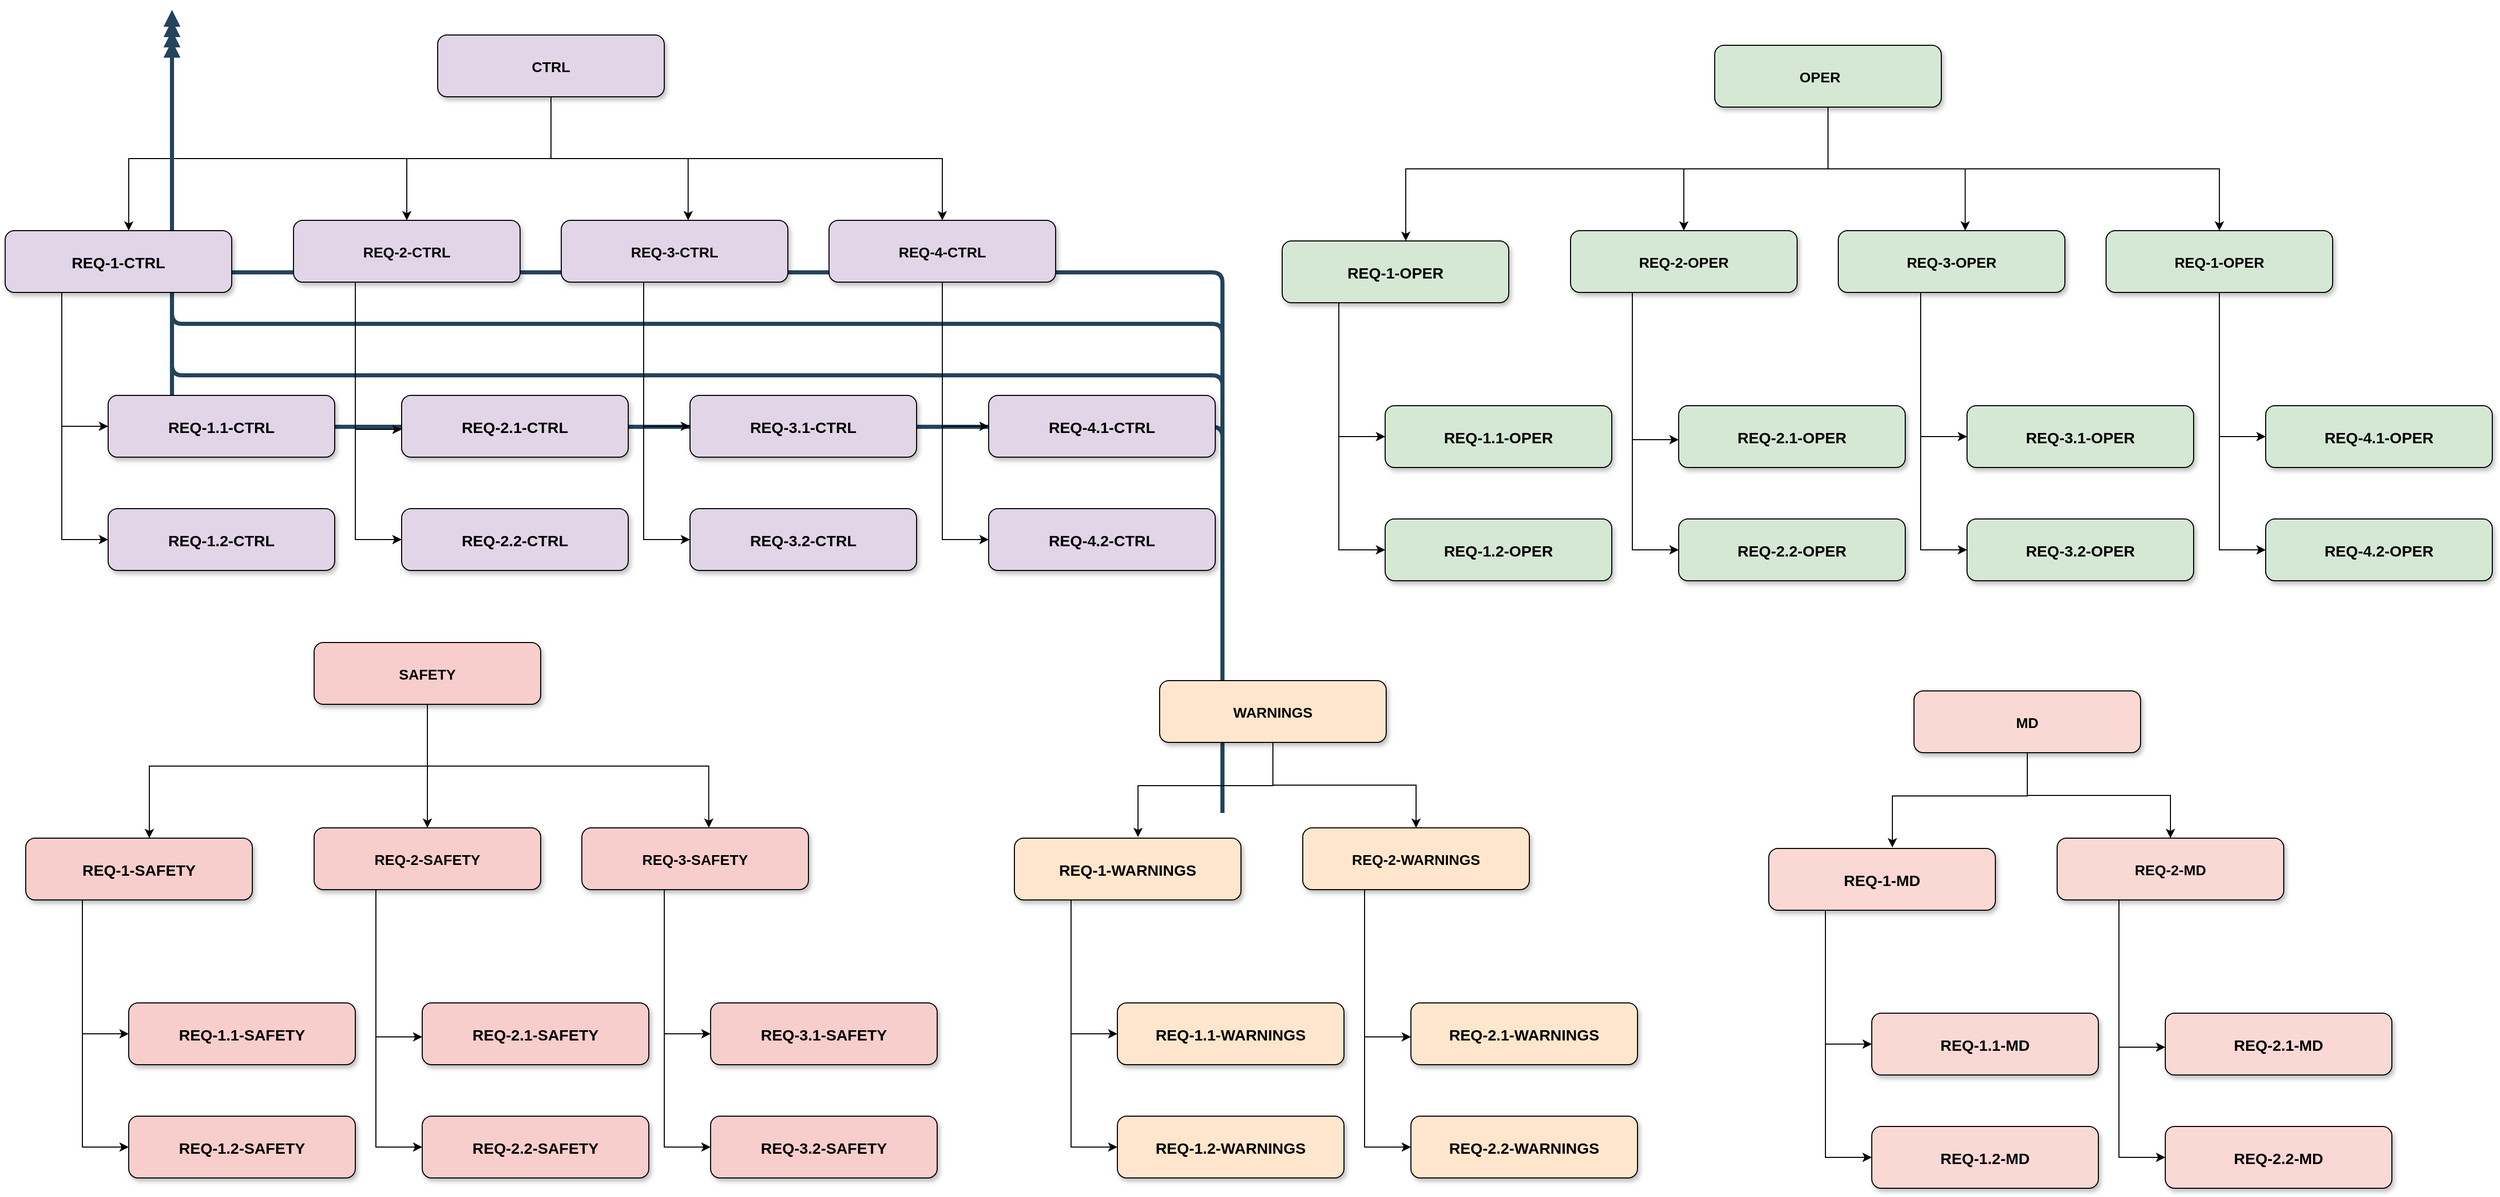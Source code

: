 <mxfile version="22.1.1" type="github">
  <diagram name="Page-1" id="97916047-d0de-89f5-080d-49f4d83e522f">
    <mxGraphModel dx="2963" dy="1611" grid="1" gridSize="10" guides="1" tooltips="1" connect="1" arrows="1" fold="1" page="1" pageScale="1.5" pageWidth="1654" pageHeight="1169" background="none" math="0" shadow="0">
      <root>
        <mxCell id="0" />
        <mxCell id="1" parent="0" />
        <mxCell id="QYUV3FebLu_o-XNJqs9x-66" value="" style="edgeStyle=orthogonalEdgeStyle;rounded=0;orthogonalLoop=1;jettySize=auto;html=1;fillColor=#e1d5e7;strokeColor=#000000;" edge="1" parent="1" source="3" target="QYUV3FebLu_o-XNJqs9x-65">
          <mxGeometry relative="1" as="geometry">
            <Array as="points">
              <mxPoint x="540" y="310" />
              <mxPoint x="130" y="310" />
            </Array>
          </mxGeometry>
        </mxCell>
        <mxCell id="QYUV3FebLu_o-XNJqs9x-69" style="edgeStyle=orthogonalEdgeStyle;rounded=0;orthogonalLoop=1;jettySize=auto;html=1;exitX=0.5;exitY=1;exitDx=0;exitDy=0;fillColor=#e1d5e7;strokeColor=#000000;" edge="1" parent="1" source="3" target="QYUV3FebLu_o-XNJqs9x-68">
          <mxGeometry relative="1" as="geometry" />
        </mxCell>
        <mxCell id="QYUV3FebLu_o-XNJqs9x-88" style="edgeStyle=orthogonalEdgeStyle;rounded=0;orthogonalLoop=1;jettySize=auto;html=1;exitX=0.5;exitY=1;exitDx=0;exitDy=0;entryX=0.5;entryY=0;entryDx=0;entryDy=0;fillColor=#e1d5e7;strokeColor=#000000;" edge="1" parent="1" source="3" target="QYUV3FebLu_o-XNJqs9x-87">
          <mxGeometry relative="1" as="geometry" />
        </mxCell>
        <mxCell id="3" value="CTRL" style="rounded=1;shadow=1;fontStyle=1;fontSize=14;fillColor=#e1d5e7;strokeColor=#000000;" parent="1" vertex="1">
          <mxGeometry x="430" y="190" width="220" height="60" as="geometry" />
        </mxCell>
        <mxCell id="50" value="" style="edgeStyle=elbowEdgeStyle;elbow=vertical;strokeWidth=4;endArrow=block;endFill=1;fontStyle=1;strokeColor=#23445D;" parent="1" target="24" edge="1">
          <mxGeometry x="72" y="165.5" width="100" height="100" as="geometry">
            <mxPoint x="1192" y="675.5" as="sourcePoint" />
            <mxPoint x="172" y="165.5" as="targetPoint" />
          </mxGeometry>
        </mxCell>
        <mxCell id="51" value="" style="edgeStyle=elbowEdgeStyle;elbow=vertical;strokeWidth=4;endArrow=block;endFill=1;fontStyle=1;strokeColor=#23445D;" parent="1" target="25" edge="1">
          <mxGeometry x="72" y="175.5" width="100" height="100" as="geometry">
            <mxPoint x="1192" y="765.5" as="sourcePoint" />
            <mxPoint x="172" y="175.5" as="targetPoint" />
          </mxGeometry>
        </mxCell>
        <mxCell id="52" value="" style="edgeStyle=elbowEdgeStyle;elbow=vertical;strokeWidth=4;endArrow=block;endFill=1;fontStyle=1;strokeColor=#23445D;" parent="1" target="26" edge="1">
          <mxGeometry x="72" y="185.5" width="100" height="100" as="geometry">
            <mxPoint x="1192" y="855.5" as="sourcePoint" />
            <mxPoint x="172" y="185.5" as="targetPoint" />
          </mxGeometry>
        </mxCell>
        <mxCell id="53" value="" style="edgeStyle=elbowEdgeStyle;elbow=vertical;strokeWidth=4;endArrow=block;endFill=1;fontStyle=1;strokeColor=#23445D;" parent="1" target="27" edge="1">
          <mxGeometry x="72" y="195.5" width="100" height="100" as="geometry">
            <mxPoint x="1192" y="945.5" as="sourcePoint" />
            <mxPoint x="172" y="195.5" as="targetPoint" />
          </mxGeometry>
        </mxCell>
        <mxCell id="QYUV3FebLu_o-XNJqs9x-100" style="edgeStyle=orthogonalEdgeStyle;rounded=0;orthogonalLoop=1;jettySize=auto;html=1;entryX=0;entryY=0.5;entryDx=0;entryDy=0;fontStyle=0;fontSize=9;fillColor=#e1d5e7;strokeColor=#000000;" edge="1" parent="1" source="QYUV3FebLu_o-XNJqs9x-65">
          <mxGeometry relative="1" as="geometry">
            <mxPoint x="110" y="570" as="targetPoint" />
            <mxPoint x="65" y="375" as="sourcePoint" />
            <Array as="points">
              <mxPoint x="65" y="570" />
            </Array>
          </mxGeometry>
        </mxCell>
        <mxCell id="QYUV3FebLu_o-XNJqs9x-101" style="edgeStyle=orthogonalEdgeStyle;rounded=0;orthogonalLoop=1;jettySize=auto;html=1;exitX=0.25;exitY=1;exitDx=0;exitDy=0;entryX=0;entryY=0.5;entryDx=0;entryDy=0;fontStyle=0;fontSize=9;fillColor=#e1d5e7;strokeColor=#000000;" edge="1" parent="1" source="QYUV3FebLu_o-XNJqs9x-65" target="QYUV3FebLu_o-XNJqs9x-104">
          <mxGeometry relative="1" as="geometry">
            <mxPoint x="80" y="680" as="targetPoint" />
            <Array as="points">
              <mxPoint x="65" y="680" />
            </Array>
          </mxGeometry>
        </mxCell>
        <mxCell id="QYUV3FebLu_o-XNJqs9x-65" value="REQ‐1‐CTRL" style="rounded=1;shadow=1;fontStyle=1;fontSize=15;fillColor=#e1d5e7;strokeColor=#000000;" vertex="1" parent="1">
          <mxGeometry x="10" y="380" width="220" height="60" as="geometry" />
        </mxCell>
        <mxCell id="QYUV3FebLu_o-XNJqs9x-71" style="edgeStyle=orthogonalEdgeStyle;rounded=0;orthogonalLoop=1;jettySize=auto;html=1;exitX=0.5;exitY=1;exitDx=0;exitDy=0;entryX=0.56;entryY=-0.001;entryDx=0;entryDy=0;entryPerimeter=0;fillColor=#e1d5e7;strokeColor=#000000;" edge="1" parent="1" source="3" target="QYUV3FebLu_o-XNJqs9x-70">
          <mxGeometry relative="1" as="geometry" />
        </mxCell>
        <mxCell id="QYUV3FebLu_o-XNJqs9x-103" value="REQ‐1.1‐CTRL" style="rounded=1;shadow=1;fontStyle=1;fontSize=15;fillColor=#e1d5e7;strokeColor=#000000;" vertex="1" parent="1">
          <mxGeometry x="110" y="540" width="220" height="60" as="geometry" />
        </mxCell>
        <mxCell id="QYUV3FebLu_o-XNJqs9x-104" value="REQ‐1.2‐CTRL" style="rounded=1;shadow=1;fontStyle=1;fontSize=15;fillColor=#e1d5e7;strokeColor=#000000;" vertex="1" parent="1">
          <mxGeometry x="110" y="650" width="220" height="60" as="geometry" />
        </mxCell>
        <mxCell id="QYUV3FebLu_o-XNJqs9x-105" style="edgeStyle=orthogonalEdgeStyle;rounded=0;orthogonalLoop=1;jettySize=auto;html=1;exitX=0.25;exitY=1;exitDx=0;exitDy=0;entryX=0;entryY=0.5;entryDx=0;entryDy=0;fontStyle=0;fontSize=9;fillColor=#e1d5e7;strokeColor=#000000;" edge="1" parent="1">
          <mxGeometry relative="1" as="geometry">
            <mxPoint x="395" y="573" as="targetPoint" />
            <mxPoint x="350" y="378" as="sourcePoint" />
            <Array as="points">
              <mxPoint x="350" y="573" />
            </Array>
          </mxGeometry>
        </mxCell>
        <mxCell id="QYUV3FebLu_o-XNJqs9x-106" style="edgeStyle=orthogonalEdgeStyle;rounded=0;orthogonalLoop=1;jettySize=auto;html=1;exitX=0.25;exitY=1;exitDx=0;exitDy=0;entryX=0;entryY=0.5;entryDx=0;entryDy=0;fontStyle=0;fontSize=9;fillColor=#e1d5e7;strokeColor=#000000;" edge="1" parent="1" target="QYUV3FebLu_o-XNJqs9x-108">
          <mxGeometry relative="1" as="geometry">
            <mxPoint x="365" y="680" as="targetPoint" />
            <mxPoint x="350" y="440" as="sourcePoint" />
            <Array as="points">
              <mxPoint x="350" y="680" />
            </Array>
          </mxGeometry>
        </mxCell>
        <mxCell id="QYUV3FebLu_o-XNJqs9x-107" value="REQ‐2.1‐CTRL" style="rounded=1;shadow=1;fontStyle=1;fontSize=15;fillColor=#e1d5e7;strokeColor=#000000;" vertex="1" parent="1">
          <mxGeometry x="395" y="540" width="220" height="60" as="geometry" />
        </mxCell>
        <mxCell id="QYUV3FebLu_o-XNJqs9x-108" value="REQ‐2.2‐CTRL" style="rounded=1;shadow=1;fontStyle=1;fontSize=15;fillColor=#e1d5e7;strokeColor=#000000;" vertex="1" parent="1">
          <mxGeometry x="395" y="650" width="220" height="60" as="geometry" />
        </mxCell>
        <mxCell id="QYUV3FebLu_o-XNJqs9x-109" style="edgeStyle=orthogonalEdgeStyle;rounded=0;orthogonalLoop=1;jettySize=auto;html=1;exitX=0.25;exitY=1;exitDx=0;exitDy=0;entryX=0;entryY=0.5;entryDx=0;entryDy=0;fontStyle=0;fontSize=9;fillColor=#e1d5e7;strokeColor=#000000;" edge="1" parent="1" target="QYUV3FebLu_o-XNJqs9x-111">
          <mxGeometry relative="1" as="geometry">
            <mxPoint x="645" y="565" as="targetPoint" />
            <mxPoint x="630" y="375" as="sourcePoint" />
            <Array as="points">
              <mxPoint x="630" y="570" />
            </Array>
          </mxGeometry>
        </mxCell>
        <mxCell id="QYUV3FebLu_o-XNJqs9x-110" style="edgeStyle=orthogonalEdgeStyle;rounded=0;orthogonalLoop=1;jettySize=auto;html=1;exitX=0.25;exitY=1;exitDx=0;exitDy=0;entryX=0;entryY=0.5;entryDx=0;entryDy=0;fontStyle=0;fontSize=9;fillColor=#e1d5e7;strokeColor=#000000;" edge="1" parent="1" target="QYUV3FebLu_o-XNJqs9x-112">
          <mxGeometry relative="1" as="geometry">
            <mxPoint x="645" y="680" as="targetPoint" />
            <mxPoint x="630" y="440" as="sourcePoint" />
            <Array as="points">
              <mxPoint x="630" y="680" />
            </Array>
          </mxGeometry>
        </mxCell>
        <mxCell id="QYUV3FebLu_o-XNJqs9x-111" value="REQ‐3.1‐CTRL" style="rounded=1;shadow=1;fontStyle=1;fontSize=15;fillColor=#e1d5e7;strokeColor=#000000;" vertex="1" parent="1">
          <mxGeometry x="675" y="540" width="220" height="60" as="geometry" />
        </mxCell>
        <mxCell id="QYUV3FebLu_o-XNJqs9x-112" value="REQ‐3.2‐CTRL" style="rounded=1;shadow=1;fontStyle=1;fontSize=15;fillColor=#e1d5e7;strokeColor=#000000;" vertex="1" parent="1">
          <mxGeometry x="675" y="650" width="220" height="60" as="geometry" />
        </mxCell>
        <mxCell id="QYUV3FebLu_o-XNJqs9x-113" style="edgeStyle=orthogonalEdgeStyle;rounded=0;orthogonalLoop=1;jettySize=auto;html=1;exitX=0.25;exitY=1;exitDx=0;exitDy=0;entryX=0;entryY=0.5;entryDx=0;entryDy=0;fontStyle=0;fontSize=9;fillColor=#e1d5e7;strokeColor=#000000;" edge="1" parent="1" target="QYUV3FebLu_o-XNJqs9x-115">
          <mxGeometry relative="1" as="geometry">
            <mxPoint x="935" y="565" as="targetPoint" />
            <mxPoint x="920" y="375" as="sourcePoint" />
            <Array as="points">
              <mxPoint x="920" y="570" />
            </Array>
          </mxGeometry>
        </mxCell>
        <mxCell id="QYUV3FebLu_o-XNJqs9x-114" style="edgeStyle=orthogonalEdgeStyle;rounded=0;orthogonalLoop=1;jettySize=auto;html=1;exitX=0.25;exitY=1;exitDx=0;exitDy=0;entryX=0;entryY=0.5;entryDx=0;entryDy=0;fontStyle=0;fontSize=9;fillColor=#e1d5e7;strokeColor=#000000;" edge="1" parent="1" target="QYUV3FebLu_o-XNJqs9x-116">
          <mxGeometry relative="1" as="geometry">
            <mxPoint x="935" y="680" as="targetPoint" />
            <mxPoint x="920" y="440" as="sourcePoint" />
            <Array as="points">
              <mxPoint x="920" y="680" />
            </Array>
          </mxGeometry>
        </mxCell>
        <mxCell id="QYUV3FebLu_o-XNJqs9x-115" value="REQ‐4.1‐CTRL" style="rounded=1;shadow=1;fontStyle=1;fontSize=15;fillColor=#e1d5e7;strokeColor=#000000;" vertex="1" parent="1">
          <mxGeometry x="965" y="540" width="220" height="60" as="geometry" />
        </mxCell>
        <mxCell id="QYUV3FebLu_o-XNJqs9x-116" value="REQ‐4.2‐CTRL" style="rounded=1;shadow=1;fontStyle=1;fontSize=15;fillColor=#e1d5e7;strokeColor=#000000;" vertex="1" parent="1">
          <mxGeometry x="965" y="650" width="220" height="60" as="geometry" />
        </mxCell>
        <mxCell id="QYUV3FebLu_o-XNJqs9x-68" value="REQ‐2‐CTRL" style="rounded=1;shadow=1;fontStyle=1;fontSize=14;fillColor=#e1d5e7;strokeColor=#000000;" vertex="1" parent="1">
          <mxGeometry x="290" y="370" width="220" height="60" as="geometry" />
        </mxCell>
        <mxCell id="QYUV3FebLu_o-XNJqs9x-70" value="REQ‐3‐CTRL" style="rounded=1;shadow=1;fontStyle=1;fontSize=14;fillColor=#e1d5e7;strokeColor=#000000;" vertex="1" parent="1">
          <mxGeometry x="550" y="370" width="220" height="60" as="geometry" />
        </mxCell>
        <mxCell id="QYUV3FebLu_o-XNJqs9x-87" value="REQ‐4‐CTRL" style="rounded=1;shadow=1;fontStyle=1;fontSize=14;fillColor=#e1d5e7;strokeColor=#000000;" vertex="1" parent="1">
          <mxGeometry x="810" y="370" width="220" height="60" as="geometry" />
        </mxCell>
        <mxCell id="QYUV3FebLu_o-XNJqs9x-117" value="" style="edgeStyle=orthogonalEdgeStyle;rounded=0;orthogonalLoop=1;jettySize=auto;html=1;fillColor=#d5e8d4;strokeColor=#000000;" edge="1" parent="1" source="QYUV3FebLu_o-XNJqs9x-120" target="QYUV3FebLu_o-XNJqs9x-123">
          <mxGeometry relative="1" as="geometry">
            <Array as="points">
              <mxPoint x="1780" y="320" />
              <mxPoint x="1370" y="320" />
            </Array>
          </mxGeometry>
        </mxCell>
        <mxCell id="QYUV3FebLu_o-XNJqs9x-118" style="edgeStyle=orthogonalEdgeStyle;rounded=0;orthogonalLoop=1;jettySize=auto;html=1;exitX=0.5;exitY=1;exitDx=0;exitDy=0;fillColor=#d5e8d4;strokeColor=#000000;" edge="1" parent="1" source="QYUV3FebLu_o-XNJqs9x-120" target="QYUV3FebLu_o-XNJqs9x-139">
          <mxGeometry relative="1" as="geometry" />
        </mxCell>
        <mxCell id="QYUV3FebLu_o-XNJqs9x-119" style="edgeStyle=orthogonalEdgeStyle;rounded=0;orthogonalLoop=1;jettySize=auto;html=1;exitX=0.5;exitY=1;exitDx=0;exitDy=0;entryX=0.5;entryY=0;entryDx=0;entryDy=0;fillColor=#d5e8d4;strokeColor=#000000;" edge="1" parent="1" source="QYUV3FebLu_o-XNJqs9x-120" target="QYUV3FebLu_o-XNJqs9x-141">
          <mxGeometry relative="1" as="geometry" />
        </mxCell>
        <mxCell id="QYUV3FebLu_o-XNJqs9x-120" value="OPER    " style="rounded=1;shadow=1;fontStyle=1;fontSize=14;fillColor=#d5e8d4;strokeColor=#000000;" vertex="1" parent="1">
          <mxGeometry x="1670" y="200" width="220" height="60" as="geometry" />
        </mxCell>
        <mxCell id="QYUV3FebLu_o-XNJqs9x-121" style="edgeStyle=orthogonalEdgeStyle;rounded=0;orthogonalLoop=1;jettySize=auto;html=1;entryX=0;entryY=0.5;entryDx=0;entryDy=0;fontStyle=0;fontSize=9;fillColor=#d5e8d4;strokeColor=#000000;" edge="1" parent="1" source="QYUV3FebLu_o-XNJqs9x-123">
          <mxGeometry relative="1" as="geometry">
            <mxPoint x="1350" y="580" as="targetPoint" />
            <mxPoint x="1305" y="385" as="sourcePoint" />
            <Array as="points">
              <mxPoint x="1305" y="580" />
            </Array>
          </mxGeometry>
        </mxCell>
        <mxCell id="QYUV3FebLu_o-XNJqs9x-122" style="edgeStyle=orthogonalEdgeStyle;rounded=0;orthogonalLoop=1;jettySize=auto;html=1;exitX=0.25;exitY=1;exitDx=0;exitDy=0;entryX=0;entryY=0.5;entryDx=0;entryDy=0;fontStyle=0;fontSize=9;fillColor=#d5e8d4;strokeColor=#000000;" edge="1" parent="1" source="QYUV3FebLu_o-XNJqs9x-123" target="QYUV3FebLu_o-XNJqs9x-126">
          <mxGeometry relative="1" as="geometry">
            <mxPoint x="1320" y="690" as="targetPoint" />
            <Array as="points">
              <mxPoint x="1305" y="690" />
            </Array>
          </mxGeometry>
        </mxCell>
        <mxCell id="QYUV3FebLu_o-XNJqs9x-123" value="REQ‐1‐OPER" style="rounded=1;shadow=1;fontStyle=1;fontSize=15;fillColor=#d5e8d4;strokeColor=#000000;" vertex="1" parent="1">
          <mxGeometry x="1250" y="390" width="220" height="60" as="geometry" />
        </mxCell>
        <mxCell id="QYUV3FebLu_o-XNJqs9x-124" style="edgeStyle=orthogonalEdgeStyle;rounded=0;orthogonalLoop=1;jettySize=auto;html=1;exitX=0.5;exitY=1;exitDx=0;exitDy=0;entryX=0.56;entryY=-0.001;entryDx=0;entryDy=0;entryPerimeter=0;fillColor=#d5e8d4;strokeColor=#000000;" edge="1" parent="1" source="QYUV3FebLu_o-XNJqs9x-120" target="QYUV3FebLu_o-XNJqs9x-140">
          <mxGeometry relative="1" as="geometry" />
        </mxCell>
        <mxCell id="QYUV3FebLu_o-XNJqs9x-125" value="REQ‐1.1‐OPER" style="rounded=1;shadow=1;fontStyle=1;fontSize=15;fillColor=#d5e8d4;strokeColor=#000000;" vertex="1" parent="1">
          <mxGeometry x="1350" y="550" width="220" height="60" as="geometry" />
        </mxCell>
        <mxCell id="QYUV3FebLu_o-XNJqs9x-126" value="REQ‐1.2‐OPER" style="rounded=1;shadow=1;fontStyle=1;fontSize=15;fillColor=#d5e8d4;strokeColor=#000000;" vertex="1" parent="1">
          <mxGeometry x="1350" y="660" width="220" height="60" as="geometry" />
        </mxCell>
        <mxCell id="QYUV3FebLu_o-XNJqs9x-127" style="edgeStyle=orthogonalEdgeStyle;rounded=0;orthogonalLoop=1;jettySize=auto;html=1;exitX=0.25;exitY=1;exitDx=0;exitDy=0;entryX=0;entryY=0.5;entryDx=0;entryDy=0;fontStyle=0;fontSize=9;fillColor=#d5e8d4;strokeColor=#000000;" edge="1" parent="1">
          <mxGeometry relative="1" as="geometry">
            <mxPoint x="1635" y="583" as="targetPoint" />
            <mxPoint x="1590" y="388" as="sourcePoint" />
            <Array as="points">
              <mxPoint x="1590" y="583" />
            </Array>
          </mxGeometry>
        </mxCell>
        <mxCell id="QYUV3FebLu_o-XNJqs9x-128" style="edgeStyle=orthogonalEdgeStyle;rounded=0;orthogonalLoop=1;jettySize=auto;html=1;exitX=0.25;exitY=1;exitDx=0;exitDy=0;entryX=0;entryY=0.5;entryDx=0;entryDy=0;fontStyle=0;fontSize=9;fillColor=#d5e8d4;strokeColor=#000000;" edge="1" parent="1" target="QYUV3FebLu_o-XNJqs9x-130">
          <mxGeometry relative="1" as="geometry">
            <mxPoint x="1605" y="690" as="targetPoint" />
            <mxPoint x="1590" y="450" as="sourcePoint" />
            <Array as="points">
              <mxPoint x="1590" y="690" />
            </Array>
          </mxGeometry>
        </mxCell>
        <mxCell id="QYUV3FebLu_o-XNJqs9x-129" value="REQ‐2.1‐OPER" style="rounded=1;shadow=1;fontStyle=1;fontSize=15;fillColor=#d5e8d4;strokeColor=#000000;" vertex="1" parent="1">
          <mxGeometry x="1635" y="550" width="220" height="60" as="geometry" />
        </mxCell>
        <mxCell id="QYUV3FebLu_o-XNJqs9x-130" value="REQ‐2.2‐OPER" style="rounded=1;shadow=1;fontStyle=1;fontSize=15;fillColor=#d5e8d4;strokeColor=#000000;" vertex="1" parent="1">
          <mxGeometry x="1635" y="660" width="220" height="60" as="geometry" />
        </mxCell>
        <mxCell id="QYUV3FebLu_o-XNJqs9x-131" style="edgeStyle=orthogonalEdgeStyle;rounded=0;orthogonalLoop=1;jettySize=auto;html=1;exitX=0.25;exitY=1;exitDx=0;exitDy=0;entryX=0;entryY=0.5;entryDx=0;entryDy=0;fontStyle=0;fontSize=9;fillColor=#d5e8d4;strokeColor=#000000;" edge="1" parent="1" target="QYUV3FebLu_o-XNJqs9x-133">
          <mxGeometry relative="1" as="geometry">
            <mxPoint x="1885" y="575" as="targetPoint" />
            <mxPoint x="1870" y="385" as="sourcePoint" />
            <Array as="points">
              <mxPoint x="1870" y="580" />
            </Array>
          </mxGeometry>
        </mxCell>
        <mxCell id="QYUV3FebLu_o-XNJqs9x-132" style="edgeStyle=orthogonalEdgeStyle;rounded=0;orthogonalLoop=1;jettySize=auto;html=1;exitX=0.25;exitY=1;exitDx=0;exitDy=0;entryX=0;entryY=0.5;entryDx=0;entryDy=0;fontStyle=0;fontSize=9;fillColor=#d5e8d4;strokeColor=#000000;" edge="1" parent="1" target="QYUV3FebLu_o-XNJqs9x-134">
          <mxGeometry relative="1" as="geometry">
            <mxPoint x="1885" y="690" as="targetPoint" />
            <mxPoint x="1870" y="450" as="sourcePoint" />
            <Array as="points">
              <mxPoint x="1870" y="690" />
            </Array>
          </mxGeometry>
        </mxCell>
        <mxCell id="QYUV3FebLu_o-XNJqs9x-133" value="REQ‐3.1‐OPER" style="rounded=1;shadow=1;fontStyle=1;fontSize=15;fillColor=#d5e8d4;strokeColor=#000000;" vertex="1" parent="1">
          <mxGeometry x="1915" y="550" width="220" height="60" as="geometry" />
        </mxCell>
        <mxCell id="QYUV3FebLu_o-XNJqs9x-134" value="REQ‐3.2‐OPER" style="rounded=1;shadow=1;fontStyle=1;fontSize=15;fillColor=#d5e8d4;strokeColor=#000000;" vertex="1" parent="1">
          <mxGeometry x="1915" y="660" width="220" height="60" as="geometry" />
        </mxCell>
        <mxCell id="QYUV3FebLu_o-XNJqs9x-135" style="edgeStyle=orthogonalEdgeStyle;rounded=0;orthogonalLoop=1;jettySize=auto;html=1;exitX=0.25;exitY=1;exitDx=0;exitDy=0;entryX=0;entryY=0.5;entryDx=0;entryDy=0;fontStyle=0;fontSize=9;fillColor=#d5e8d4;strokeColor=#000000;" edge="1" parent="1" target="QYUV3FebLu_o-XNJqs9x-137">
          <mxGeometry relative="1" as="geometry">
            <mxPoint x="2175" y="575" as="targetPoint" />
            <mxPoint x="2160" y="385" as="sourcePoint" />
            <Array as="points">
              <mxPoint x="2160" y="580" />
            </Array>
          </mxGeometry>
        </mxCell>
        <mxCell id="QYUV3FebLu_o-XNJqs9x-136" style="edgeStyle=orthogonalEdgeStyle;rounded=0;orthogonalLoop=1;jettySize=auto;html=1;exitX=0.25;exitY=1;exitDx=0;exitDy=0;entryX=0;entryY=0.5;entryDx=0;entryDy=0;fontStyle=0;fontSize=9;fillColor=#d5e8d4;strokeColor=#000000;" edge="1" parent="1" target="QYUV3FebLu_o-XNJqs9x-138">
          <mxGeometry relative="1" as="geometry">
            <mxPoint x="2175" y="690" as="targetPoint" />
            <mxPoint x="2160" y="450" as="sourcePoint" />
            <Array as="points">
              <mxPoint x="2160" y="690" />
            </Array>
          </mxGeometry>
        </mxCell>
        <mxCell id="QYUV3FebLu_o-XNJqs9x-137" value="REQ‐4.1‐OPER" style="rounded=1;shadow=1;fontStyle=1;fontSize=15;fillColor=#d5e8d4;strokeColor=#000000;" vertex="1" parent="1">
          <mxGeometry x="2205" y="550" width="220" height="60" as="geometry" />
        </mxCell>
        <mxCell id="QYUV3FebLu_o-XNJqs9x-138" value="REQ‐4.2‐OPER" style="rounded=1;shadow=1;fontStyle=1;fontSize=15;fillColor=#d5e8d4;strokeColor=#000000;" vertex="1" parent="1">
          <mxGeometry x="2205" y="660" width="220" height="60" as="geometry" />
        </mxCell>
        <mxCell id="QYUV3FebLu_o-XNJqs9x-139" value="REQ‐2‐OPER" style="rounded=1;shadow=1;fontStyle=1;fontSize=14;fillColor=#d5e8d4;strokeColor=#000000;" vertex="1" parent="1">
          <mxGeometry x="1530" y="380" width="220" height="60" as="geometry" />
        </mxCell>
        <mxCell id="QYUV3FebLu_o-XNJqs9x-140" value="REQ‐3‐OPER" style="rounded=1;shadow=1;fontStyle=1;fontSize=14;fillColor=#d5e8d4;strokeColor=#000000;" vertex="1" parent="1">
          <mxGeometry x="1790" y="380" width="220" height="60" as="geometry" />
        </mxCell>
        <mxCell id="QYUV3FebLu_o-XNJqs9x-141" value="REQ‐1‐OPER" style="rounded=1;shadow=1;fontStyle=1;fontSize=14;fillColor=#d5e8d4;strokeColor=#000000;" vertex="1" parent="1">
          <mxGeometry x="2050" y="380" width="220" height="60" as="geometry" />
        </mxCell>
        <mxCell id="QYUV3FebLu_o-XNJqs9x-167" value="" style="edgeStyle=orthogonalEdgeStyle;rounded=0;orthogonalLoop=1;jettySize=auto;html=1;fillColor=#f8cecc;strokeColor=#000000;" edge="1" parent="1" source="QYUV3FebLu_o-XNJqs9x-170" target="QYUV3FebLu_o-XNJqs9x-173">
          <mxGeometry relative="1" as="geometry">
            <Array as="points">
              <mxPoint x="420" y="900" />
              <mxPoint x="150" y="900" />
            </Array>
          </mxGeometry>
        </mxCell>
        <mxCell id="QYUV3FebLu_o-XNJqs9x-168" style="edgeStyle=orthogonalEdgeStyle;rounded=0;orthogonalLoop=1;jettySize=auto;html=1;exitX=0.5;exitY=1;exitDx=0;exitDy=0;fillColor=#f8cecc;strokeColor=#000000;" edge="1" parent="1" source="QYUV3FebLu_o-XNJqs9x-170" target="QYUV3FebLu_o-XNJqs9x-189">
          <mxGeometry relative="1" as="geometry" />
        </mxCell>
        <mxCell id="QYUV3FebLu_o-XNJqs9x-170" value="SAFETY" style="rounded=1;shadow=1;fontStyle=1;fontSize=14;fillColor=#f8cecc;strokeColor=#000000;" vertex="1" parent="1">
          <mxGeometry x="310" y="780" width="220" height="60" as="geometry" />
        </mxCell>
        <mxCell id="QYUV3FebLu_o-XNJqs9x-171" style="edgeStyle=orthogonalEdgeStyle;rounded=0;orthogonalLoop=1;jettySize=auto;html=1;entryX=0;entryY=0.5;entryDx=0;entryDy=0;fontStyle=0;fontSize=9;fillColor=#f8cecc;strokeColor=#000000;" edge="1" parent="1" source="QYUV3FebLu_o-XNJqs9x-173">
          <mxGeometry relative="1" as="geometry">
            <mxPoint x="130" y="1160" as="targetPoint" />
            <mxPoint x="85" y="965" as="sourcePoint" />
            <Array as="points">
              <mxPoint x="85" y="1160" />
            </Array>
          </mxGeometry>
        </mxCell>
        <mxCell id="QYUV3FebLu_o-XNJqs9x-172" style="edgeStyle=orthogonalEdgeStyle;rounded=0;orthogonalLoop=1;jettySize=auto;html=1;exitX=0.25;exitY=1;exitDx=0;exitDy=0;entryX=0;entryY=0.5;entryDx=0;entryDy=0;fontStyle=0;fontSize=9;fillColor=#f8cecc;strokeColor=#000000;" edge="1" parent="1" source="QYUV3FebLu_o-XNJqs9x-173" target="QYUV3FebLu_o-XNJqs9x-176">
          <mxGeometry relative="1" as="geometry">
            <mxPoint x="100" y="1270" as="targetPoint" />
            <Array as="points">
              <mxPoint x="85" y="1270" />
            </Array>
          </mxGeometry>
        </mxCell>
        <mxCell id="QYUV3FebLu_o-XNJqs9x-173" value="REQ‐1‐SAFETY" style="rounded=1;shadow=1;fontStyle=1;fontSize=15;fillColor=#f8cecc;strokeColor=#000000;" vertex="1" parent="1">
          <mxGeometry x="30" y="970" width="220" height="60" as="geometry" />
        </mxCell>
        <mxCell id="QYUV3FebLu_o-XNJqs9x-174" style="edgeStyle=orthogonalEdgeStyle;rounded=0;orthogonalLoop=1;jettySize=auto;html=1;exitX=0.5;exitY=1;exitDx=0;exitDy=0;entryX=0.56;entryY=-0.001;entryDx=0;entryDy=0;entryPerimeter=0;fillColor=#f8cecc;strokeColor=#000000;" edge="1" parent="1" source="QYUV3FebLu_o-XNJqs9x-170" target="QYUV3FebLu_o-XNJqs9x-190">
          <mxGeometry relative="1" as="geometry" />
        </mxCell>
        <mxCell id="QYUV3FebLu_o-XNJqs9x-175" value="REQ‐1.1‐SAFETY" style="rounded=1;shadow=1;fontStyle=1;fontSize=15;fillColor=#f8cecc;strokeColor=#000000;" vertex="1" parent="1">
          <mxGeometry x="130" y="1130" width="220" height="60" as="geometry" />
        </mxCell>
        <mxCell id="QYUV3FebLu_o-XNJqs9x-176" value="REQ‐1.2‐SAFETY" style="rounded=1;shadow=1;fontStyle=1;fontSize=15;fillColor=#f8cecc;strokeColor=#000000;" vertex="1" parent="1">
          <mxGeometry x="130" y="1240" width="220" height="60" as="geometry" />
        </mxCell>
        <mxCell id="QYUV3FebLu_o-XNJqs9x-177" style="edgeStyle=orthogonalEdgeStyle;rounded=0;orthogonalLoop=1;jettySize=auto;html=1;exitX=0.25;exitY=1;exitDx=0;exitDy=0;entryX=0;entryY=0.5;entryDx=0;entryDy=0;fontStyle=0;fontSize=9;fillColor=#f8cecc;strokeColor=#000000;" edge="1" parent="1">
          <mxGeometry relative="1" as="geometry">
            <mxPoint x="415" y="1163" as="targetPoint" />
            <mxPoint x="370" y="968" as="sourcePoint" />
            <Array as="points">
              <mxPoint x="370" y="1163" />
            </Array>
          </mxGeometry>
        </mxCell>
        <mxCell id="QYUV3FebLu_o-XNJqs9x-178" style="edgeStyle=orthogonalEdgeStyle;rounded=0;orthogonalLoop=1;jettySize=auto;html=1;exitX=0.25;exitY=1;exitDx=0;exitDy=0;entryX=0;entryY=0.5;entryDx=0;entryDy=0;fontStyle=0;fontSize=9;fillColor=#f8cecc;strokeColor=#000000;" edge="1" parent="1" target="QYUV3FebLu_o-XNJqs9x-180">
          <mxGeometry relative="1" as="geometry">
            <mxPoint x="385" y="1270" as="targetPoint" />
            <mxPoint x="370" y="1030" as="sourcePoint" />
            <Array as="points">
              <mxPoint x="370" y="1270" />
            </Array>
          </mxGeometry>
        </mxCell>
        <mxCell id="QYUV3FebLu_o-XNJqs9x-179" value="REQ‐2.1‐SAFETY" style="rounded=1;shadow=1;fontStyle=1;fontSize=15;fillColor=#f8cecc;strokeColor=#000000;" vertex="1" parent="1">
          <mxGeometry x="415" y="1130" width="220" height="60" as="geometry" />
        </mxCell>
        <mxCell id="QYUV3FebLu_o-XNJqs9x-180" value="REQ‐2.2‐SAFETY" style="rounded=1;shadow=1;fontStyle=1;fontSize=15;fillColor=#f8cecc;strokeColor=#000000;" vertex="1" parent="1">
          <mxGeometry x="415" y="1240" width="220" height="60" as="geometry" />
        </mxCell>
        <mxCell id="QYUV3FebLu_o-XNJqs9x-181" style="edgeStyle=orthogonalEdgeStyle;rounded=0;orthogonalLoop=1;jettySize=auto;html=1;exitX=0.25;exitY=1;exitDx=0;exitDy=0;entryX=0;entryY=0.5;entryDx=0;entryDy=0;fontStyle=0;fontSize=9;fillColor=#f8cecc;strokeColor=#000000;" edge="1" parent="1" target="QYUV3FebLu_o-XNJqs9x-183">
          <mxGeometry relative="1" as="geometry">
            <mxPoint x="665" y="1155" as="targetPoint" />
            <mxPoint x="650" y="965" as="sourcePoint" />
            <Array as="points">
              <mxPoint x="650" y="1160" />
            </Array>
          </mxGeometry>
        </mxCell>
        <mxCell id="QYUV3FebLu_o-XNJqs9x-182" style="edgeStyle=orthogonalEdgeStyle;rounded=0;orthogonalLoop=1;jettySize=auto;html=1;exitX=0.25;exitY=1;exitDx=0;exitDy=0;entryX=0;entryY=0.5;entryDx=0;entryDy=0;fontStyle=0;fontSize=9;fillColor=#f8cecc;strokeColor=#000000;" edge="1" parent="1" target="QYUV3FebLu_o-XNJqs9x-184">
          <mxGeometry relative="1" as="geometry">
            <mxPoint x="665" y="1270" as="targetPoint" />
            <mxPoint x="650" y="1030" as="sourcePoint" />
            <Array as="points">
              <mxPoint x="650" y="1270" />
            </Array>
          </mxGeometry>
        </mxCell>
        <mxCell id="QYUV3FebLu_o-XNJqs9x-183" value="REQ‐3.1‐SAFETY" style="rounded=1;shadow=1;fontStyle=1;fontSize=15;fillColor=#f8cecc;strokeColor=#000000;" vertex="1" parent="1">
          <mxGeometry x="695" y="1130" width="220" height="60" as="geometry" />
        </mxCell>
        <mxCell id="QYUV3FebLu_o-XNJqs9x-184" value="REQ‐3.2‐SAFETY" style="rounded=1;shadow=1;fontStyle=1;fontSize=15;fillColor=#f8cecc;strokeColor=#000000;" vertex="1" parent="1">
          <mxGeometry x="695" y="1240" width="220" height="60" as="geometry" />
        </mxCell>
        <mxCell id="QYUV3FebLu_o-XNJqs9x-189" value="REQ‐2‐SAFETY" style="rounded=1;shadow=1;fontStyle=1;fontSize=14;fillColor=#f8cecc;strokeColor=#000000;" vertex="1" parent="1">
          <mxGeometry x="310" y="960" width="220" height="60" as="geometry" />
        </mxCell>
        <mxCell id="QYUV3FebLu_o-XNJqs9x-190" value="REQ‐3‐SAFETY" style="rounded=1;shadow=1;fontStyle=1;fontSize=14;fillColor=#f8cecc;strokeColor=#000000;" vertex="1" parent="1">
          <mxGeometry x="570" y="960" width="220" height="60" as="geometry" />
        </mxCell>
        <mxCell id="QYUV3FebLu_o-XNJqs9x-192" value="" style="edgeStyle=orthogonalEdgeStyle;rounded=0;orthogonalLoop=1;jettySize=auto;html=1;fillColor=#ffe6cc;strokeColor=#000000;" edge="1" parent="1">
          <mxGeometry relative="1" as="geometry">
            <Array as="points">
              <mxPoint x="1241" y="919" />
              <mxPoint x="1110" y="919" />
            </Array>
            <mxPoint x="1241.0" y="876" as="sourcePoint" />
            <mxPoint x="1110" y="969" as="targetPoint" />
          </mxGeometry>
        </mxCell>
        <mxCell id="QYUV3FebLu_o-XNJqs9x-193" style="edgeStyle=orthogonalEdgeStyle;rounded=0;orthogonalLoop=1;jettySize=auto;html=1;exitX=0.5;exitY=1;exitDx=0;exitDy=0;fillColor=#ffe6cc;strokeColor=#000000;" edge="1" parent="1" source="QYUV3FebLu_o-XNJqs9x-194" target="QYUV3FebLu_o-XNJqs9x-209">
          <mxGeometry relative="1" as="geometry" />
        </mxCell>
        <mxCell id="QYUV3FebLu_o-XNJqs9x-194" value="WARNINGS" style="rounded=1;shadow=1;fontStyle=1;fontSize=14;fillColor=#ffe6cc;strokeColor=#000000;" vertex="1" parent="1">
          <mxGeometry x="1131" y="817" width="220" height="60" as="geometry" />
        </mxCell>
        <mxCell id="QYUV3FebLu_o-XNJqs9x-195" style="edgeStyle=orthogonalEdgeStyle;rounded=0;orthogonalLoop=1;jettySize=auto;html=1;entryX=0;entryY=0.5;entryDx=0;entryDy=0;fontStyle=0;fontSize=9;fillColor=#ffe6cc;strokeColor=#000000;" edge="1" parent="1" source="QYUV3FebLu_o-XNJqs9x-197">
          <mxGeometry relative="1" as="geometry">
            <mxPoint x="1090" y="1160" as="targetPoint" />
            <mxPoint x="1045" y="965" as="sourcePoint" />
            <Array as="points">
              <mxPoint x="1045" y="1160" />
            </Array>
          </mxGeometry>
        </mxCell>
        <mxCell id="QYUV3FebLu_o-XNJqs9x-196" style="edgeStyle=orthogonalEdgeStyle;rounded=0;orthogonalLoop=1;jettySize=auto;html=1;exitX=0.25;exitY=1;exitDx=0;exitDy=0;entryX=0;entryY=0.5;entryDx=0;entryDy=0;fontStyle=0;fontSize=9;fillColor=#ffe6cc;strokeColor=#000000;" edge="1" parent="1" source="QYUV3FebLu_o-XNJqs9x-197" target="QYUV3FebLu_o-XNJqs9x-200">
          <mxGeometry relative="1" as="geometry">
            <mxPoint x="1060" y="1270" as="targetPoint" />
            <Array as="points">
              <mxPoint x="1045" y="1270" />
            </Array>
          </mxGeometry>
        </mxCell>
        <mxCell id="QYUV3FebLu_o-XNJqs9x-197" value="REQ‐1‐WARNINGS" style="rounded=1;shadow=1;fontStyle=1;fontSize=15;fillColor=#ffe6cc;strokeColor=#000000;" vertex="1" parent="1">
          <mxGeometry x="990" y="970" width="220" height="60" as="geometry" />
        </mxCell>
        <mxCell id="QYUV3FebLu_o-XNJqs9x-199" value="REQ‐1.1‐WARNINGS" style="rounded=1;shadow=1;fontStyle=1;fontSize=15;fillColor=#ffe6cc;strokeColor=#000000;" vertex="1" parent="1">
          <mxGeometry x="1090" y="1130" width="220" height="60" as="geometry" />
        </mxCell>
        <mxCell id="QYUV3FebLu_o-XNJqs9x-200" value="REQ‐1.2‐WARNINGS" style="rounded=1;shadow=1;fontStyle=1;fontSize=15;fillColor=#ffe6cc;strokeColor=#000000;" vertex="1" parent="1">
          <mxGeometry x="1090" y="1240" width="220" height="60" as="geometry" />
        </mxCell>
        <mxCell id="QYUV3FebLu_o-XNJqs9x-201" style="edgeStyle=orthogonalEdgeStyle;rounded=0;orthogonalLoop=1;jettySize=auto;html=1;exitX=0.25;exitY=1;exitDx=0;exitDy=0;entryX=0;entryY=0.5;entryDx=0;entryDy=0;fontStyle=0;fontSize=9;fillColor=#ffe6cc;strokeColor=#000000;" edge="1" parent="1">
          <mxGeometry relative="1" as="geometry">
            <mxPoint x="1375" y="1163" as="targetPoint" />
            <mxPoint x="1330" y="968" as="sourcePoint" />
            <Array as="points">
              <mxPoint x="1330" y="1163" />
            </Array>
          </mxGeometry>
        </mxCell>
        <mxCell id="QYUV3FebLu_o-XNJqs9x-202" style="edgeStyle=orthogonalEdgeStyle;rounded=0;orthogonalLoop=1;jettySize=auto;html=1;exitX=0.25;exitY=1;exitDx=0;exitDy=0;entryX=0;entryY=0.5;entryDx=0;entryDy=0;fontStyle=0;fontSize=9;fillColor=#ffe6cc;strokeColor=#000000;" edge="1" parent="1" target="QYUV3FebLu_o-XNJqs9x-204">
          <mxGeometry relative="1" as="geometry">
            <mxPoint x="1345" y="1270" as="targetPoint" />
            <mxPoint x="1330" y="1030" as="sourcePoint" />
            <Array as="points">
              <mxPoint x="1330" y="1270" />
            </Array>
          </mxGeometry>
        </mxCell>
        <mxCell id="QYUV3FebLu_o-XNJqs9x-203" value="REQ‐2.1‐WARNINGS" style="rounded=1;shadow=1;fontStyle=1;fontSize=15;fillColor=#ffe6cc;strokeColor=#000000;" vertex="1" parent="1">
          <mxGeometry x="1375" y="1130" width="220" height="60" as="geometry" />
        </mxCell>
        <mxCell id="QYUV3FebLu_o-XNJqs9x-204" value="REQ‐2.2‐WARNINGS" style="rounded=1;shadow=1;fontStyle=1;fontSize=15;fillColor=#ffe6cc;strokeColor=#000000;" vertex="1" parent="1">
          <mxGeometry x="1375" y="1240" width="220" height="60" as="geometry" />
        </mxCell>
        <mxCell id="QYUV3FebLu_o-XNJqs9x-209" value="REQ‐2‐WARNINGS" style="rounded=1;shadow=1;fontStyle=1;fontSize=14;fillColor=#ffe6cc;strokeColor=#000000;" vertex="1" parent="1">
          <mxGeometry x="1270" y="960" width="220" height="60" as="geometry" />
        </mxCell>
        <mxCell id="QYUV3FebLu_o-XNJqs9x-211" value="" style="edgeStyle=orthogonalEdgeStyle;rounded=0;orthogonalLoop=1;jettySize=auto;html=1;fillColor=#fad9d5;strokeColor=#000000;" edge="1" parent="1">
          <mxGeometry relative="1" as="geometry">
            <Array as="points">
              <mxPoint x="1973.5" y="929" />
              <mxPoint x="1842.5" y="929" />
            </Array>
            <mxPoint x="1973.5" y="886" as="sourcePoint" />
            <mxPoint x="1842.5" y="979" as="targetPoint" />
          </mxGeometry>
        </mxCell>
        <mxCell id="QYUV3FebLu_o-XNJqs9x-212" style="edgeStyle=orthogonalEdgeStyle;rounded=0;orthogonalLoop=1;jettySize=auto;html=1;exitX=0.5;exitY=1;exitDx=0;exitDy=0;fillColor=#fad9d5;strokeColor=#000000;" edge="1" parent="1" source="QYUV3FebLu_o-XNJqs9x-213" target="QYUV3FebLu_o-XNJqs9x-223">
          <mxGeometry relative="1" as="geometry" />
        </mxCell>
        <mxCell id="QYUV3FebLu_o-XNJqs9x-213" value="MD" style="rounded=1;shadow=1;fontStyle=1;fontSize=14;fillColor=#fad9d5;strokeColor=#000000;" vertex="1" parent="1">
          <mxGeometry x="1863.5" y="827" width="220" height="60" as="geometry" />
        </mxCell>
        <mxCell id="QYUV3FebLu_o-XNJqs9x-214" style="edgeStyle=orthogonalEdgeStyle;rounded=0;orthogonalLoop=1;jettySize=auto;html=1;entryX=0;entryY=0.5;entryDx=0;entryDy=0;fontStyle=0;fontSize=9;fillColor=#fad9d5;strokeColor=#000000;" edge="1" parent="1" source="QYUV3FebLu_o-XNJqs9x-216">
          <mxGeometry relative="1" as="geometry">
            <mxPoint x="1822.5" y="1170" as="targetPoint" />
            <mxPoint x="1777.5" y="975" as="sourcePoint" />
            <Array as="points">
              <mxPoint x="1777.5" y="1170" />
            </Array>
          </mxGeometry>
        </mxCell>
        <mxCell id="QYUV3FebLu_o-XNJqs9x-215" style="edgeStyle=orthogonalEdgeStyle;rounded=0;orthogonalLoop=1;jettySize=auto;html=1;exitX=0.25;exitY=1;exitDx=0;exitDy=0;entryX=0;entryY=0.5;entryDx=0;entryDy=0;fontStyle=0;fontSize=9;fillColor=#fad9d5;strokeColor=#000000;" edge="1" parent="1" source="QYUV3FebLu_o-XNJqs9x-216" target="QYUV3FebLu_o-XNJqs9x-218">
          <mxGeometry relative="1" as="geometry">
            <mxPoint x="1792.5" y="1280" as="targetPoint" />
            <Array as="points">
              <mxPoint x="1777.5" y="1280" />
            </Array>
          </mxGeometry>
        </mxCell>
        <mxCell id="QYUV3FebLu_o-XNJqs9x-216" value="REQ‐1‐MD" style="rounded=1;shadow=1;fontStyle=1;fontSize=15;fillColor=#fad9d5;strokeColor=#000000;" vertex="1" parent="1">
          <mxGeometry x="1722.5" y="980" width="220" height="60" as="geometry" />
        </mxCell>
        <mxCell id="QYUV3FebLu_o-XNJqs9x-217" value="REQ‐1.1‐MD" style="rounded=1;shadow=1;fontStyle=1;fontSize=15;fillColor=#fad9d5;strokeColor=#000000;" vertex="1" parent="1">
          <mxGeometry x="1822.5" y="1140" width="220" height="60" as="geometry" />
        </mxCell>
        <mxCell id="QYUV3FebLu_o-XNJqs9x-218" value="REQ‐1.2‐MD" style="rounded=1;shadow=1;fontStyle=1;fontSize=15;fillColor=#fad9d5;strokeColor=#000000;" vertex="1" parent="1">
          <mxGeometry x="1822.5" y="1250" width="220" height="60" as="geometry" />
        </mxCell>
        <mxCell id="QYUV3FebLu_o-XNJqs9x-219" style="edgeStyle=orthogonalEdgeStyle;rounded=0;orthogonalLoop=1;jettySize=auto;html=1;exitX=0.25;exitY=1;exitDx=0;exitDy=0;entryX=0;entryY=0.5;entryDx=0;entryDy=0;fontStyle=0;fontSize=9;fillColor=#fad9d5;strokeColor=#000000;" edge="1" parent="1">
          <mxGeometry relative="1" as="geometry">
            <mxPoint x="2107.5" y="1173" as="targetPoint" />
            <mxPoint x="2062.5" y="978" as="sourcePoint" />
            <Array as="points">
              <mxPoint x="2062.5" y="1173" />
            </Array>
          </mxGeometry>
        </mxCell>
        <mxCell id="QYUV3FebLu_o-XNJqs9x-220" style="edgeStyle=orthogonalEdgeStyle;rounded=0;orthogonalLoop=1;jettySize=auto;html=1;exitX=0.25;exitY=1;exitDx=0;exitDy=0;entryX=0;entryY=0.5;entryDx=0;entryDy=0;fontStyle=0;fontSize=9;fillColor=#fad9d5;strokeColor=#000000;" edge="1" parent="1" target="QYUV3FebLu_o-XNJqs9x-222">
          <mxGeometry relative="1" as="geometry">
            <mxPoint x="2077.5" y="1280" as="targetPoint" />
            <mxPoint x="2062.5" y="1040" as="sourcePoint" />
            <Array as="points">
              <mxPoint x="2062.5" y="1280" />
            </Array>
          </mxGeometry>
        </mxCell>
        <mxCell id="QYUV3FebLu_o-XNJqs9x-221" value="REQ‐2.1‐MD" style="rounded=1;shadow=1;fontStyle=1;fontSize=15;fillColor=#fad9d5;strokeColor=#000000;" vertex="1" parent="1">
          <mxGeometry x="2107.5" y="1140" width="220" height="60" as="geometry" />
        </mxCell>
        <mxCell id="QYUV3FebLu_o-XNJqs9x-222" value="REQ‐2.2‐MD" style="rounded=1;shadow=1;fontStyle=1;fontSize=15;fillColor=#fad9d5;strokeColor=#000000;" vertex="1" parent="1">
          <mxGeometry x="2107.5" y="1250" width="220" height="60" as="geometry" />
        </mxCell>
        <mxCell id="QYUV3FebLu_o-XNJqs9x-223" value="REQ‐2‐MD" style="rounded=1;shadow=1;fontStyle=1;fontSize=14;fillColor=#fad9d5;strokeColor=#000000;" vertex="1" parent="1">
          <mxGeometry x="2002.5" y="970" width="220" height="60" as="geometry" />
        </mxCell>
      </root>
    </mxGraphModel>
  </diagram>
</mxfile>
